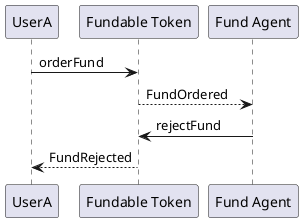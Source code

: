 @startuml
UserA -> "Fundable Token": orderFund
"Fundable Token" --> "Fund Agent": FundOrdered
"Fund Agent" -> "Fundable Token": rejectFund
"Fundable Token" --> "UserA": FundRejected
@enduml
